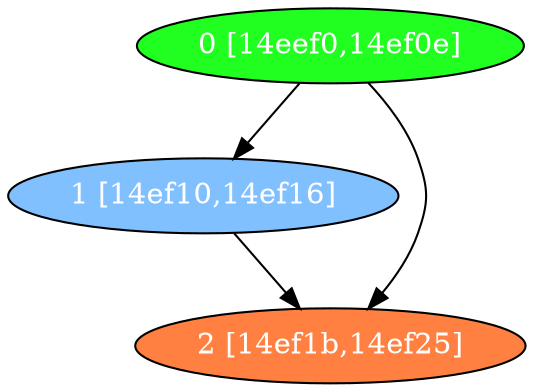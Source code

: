diGraph libnss3{
	libnss3_0  [style=filled fillcolor="#20FF20" fontcolor="#ffffff" shape=oval label="0 [14eef0,14ef0e]"]
	libnss3_1  [style=filled fillcolor="#80C0FF" fontcolor="#ffffff" shape=oval label="1 [14ef10,14ef16]"]
	libnss3_2  [style=filled fillcolor="#FF8040" fontcolor="#ffffff" shape=oval label="2 [14ef1b,14ef25]"]

	libnss3_0 -> libnss3_1
	libnss3_0 -> libnss3_2
	libnss3_1 -> libnss3_2
}